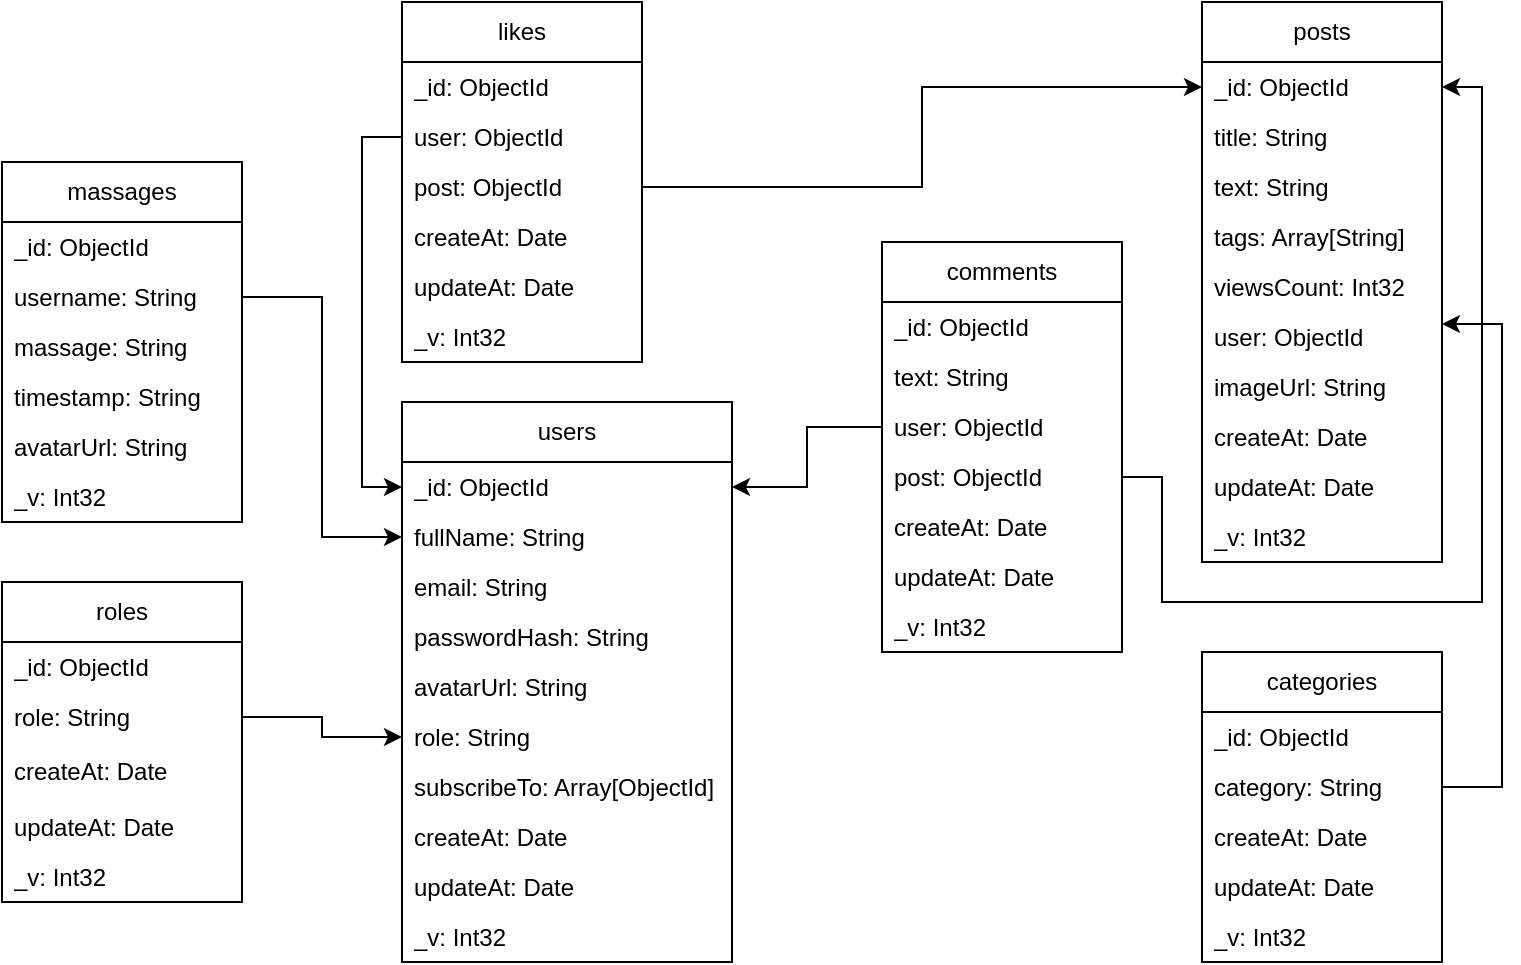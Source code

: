 <mxfile version="22.1.11" type="device">
  <diagram name="Page-1" id="efa7a0a1-bf9b-a30e-e6df-94a7791c09e9">
    <mxGraphModel dx="1489" dy="824" grid="1" gridSize="10" guides="1" tooltips="1" connect="1" arrows="1" fold="1" page="1" pageScale="1" pageWidth="826" pageHeight="1169" background="none" math="0" shadow="0">
      <root>
        <mxCell id="0" />
        <mxCell id="1" parent="0" />
        <mxCell id="T_JJ0IpfFcn7jMkRrM-C-119" value="massages" style="swimlane;fontStyle=0;childLayout=stackLayout;horizontal=1;startSize=30;horizontalStack=0;resizeParent=1;resizeParentMax=0;resizeLast=0;collapsible=1;marginBottom=0;whiteSpace=wrap;html=1;" parent="1" vertex="1">
          <mxGeometry x="40" y="120" width="120" height="180" as="geometry" />
        </mxCell>
        <mxCell id="T_JJ0IpfFcn7jMkRrM-C-120" value="_id: ObjectId" style="text;strokeColor=none;fillColor=none;align=left;verticalAlign=middle;spacingLeft=4;spacingRight=4;overflow=hidden;points=[[0,0.5],[1,0.5]];portConstraint=eastwest;rotatable=0;whiteSpace=wrap;html=1;" parent="T_JJ0IpfFcn7jMkRrM-C-119" vertex="1">
          <mxGeometry y="30" width="120" height="25" as="geometry" />
        </mxCell>
        <mxCell id="T_JJ0IpfFcn7jMkRrM-C-121" value="username: String" style="text;strokeColor=none;fillColor=none;align=left;verticalAlign=middle;spacingLeft=4;spacingRight=4;overflow=hidden;points=[[0,0.5],[1,0.5]];portConstraint=eastwest;rotatable=0;whiteSpace=wrap;html=1;" parent="T_JJ0IpfFcn7jMkRrM-C-119" vertex="1">
          <mxGeometry y="55" width="120" height="25" as="geometry" />
        </mxCell>
        <mxCell id="T_JJ0IpfFcn7jMkRrM-C-122" value="massage: String" style="text;strokeColor=none;fillColor=none;align=left;verticalAlign=middle;spacingLeft=4;spacingRight=4;overflow=hidden;points=[[0,0.5],[1,0.5]];portConstraint=eastwest;rotatable=0;whiteSpace=wrap;html=1;" parent="T_JJ0IpfFcn7jMkRrM-C-119" vertex="1">
          <mxGeometry y="80" width="120" height="25" as="geometry" />
        </mxCell>
        <mxCell id="T_JJ0IpfFcn7jMkRrM-C-125" value="timestamp: String" style="text;strokeColor=none;fillColor=none;align=left;verticalAlign=middle;spacingLeft=4;spacingRight=4;overflow=hidden;points=[[0,0.5],[1,0.5]];portConstraint=eastwest;rotatable=0;whiteSpace=wrap;html=1;" parent="T_JJ0IpfFcn7jMkRrM-C-119" vertex="1">
          <mxGeometry y="105" width="120" height="25" as="geometry" />
        </mxCell>
        <mxCell id="T_JJ0IpfFcn7jMkRrM-C-124" value="avatarUrl: String" style="text;strokeColor=none;fillColor=none;align=left;verticalAlign=middle;spacingLeft=4;spacingRight=4;overflow=hidden;points=[[0,0.5],[1,0.5]];portConstraint=eastwest;rotatable=0;whiteSpace=wrap;html=1;" parent="T_JJ0IpfFcn7jMkRrM-C-119" vertex="1">
          <mxGeometry y="130" width="120" height="25" as="geometry" />
        </mxCell>
        <mxCell id="T_JJ0IpfFcn7jMkRrM-C-123" value="_v: Int32" style="text;strokeColor=none;fillColor=none;align=left;verticalAlign=middle;spacingLeft=4;spacingRight=4;overflow=hidden;points=[[0,0.5],[1,0.5]];portConstraint=eastwest;rotatable=0;whiteSpace=wrap;html=1;" parent="T_JJ0IpfFcn7jMkRrM-C-119" vertex="1">
          <mxGeometry y="155" width="120" height="25" as="geometry" />
        </mxCell>
        <mxCell id="T_JJ0IpfFcn7jMkRrM-C-126" value="roles" style="swimlane;fontStyle=0;childLayout=stackLayout;horizontal=1;startSize=30;horizontalStack=0;resizeParent=1;resizeParentMax=0;resizeLast=0;collapsible=1;marginBottom=0;whiteSpace=wrap;html=1;" parent="1" vertex="1">
          <mxGeometry x="40" y="330" width="120" height="160" as="geometry" />
        </mxCell>
        <mxCell id="T_JJ0IpfFcn7jMkRrM-C-127" value="_id: ObjectId" style="text;strokeColor=none;fillColor=none;align=left;verticalAlign=middle;spacingLeft=4;spacingRight=4;overflow=hidden;points=[[0,0.5],[1,0.5]];portConstraint=eastwest;rotatable=0;whiteSpace=wrap;html=1;" parent="T_JJ0IpfFcn7jMkRrM-C-126" vertex="1">
          <mxGeometry y="30" width="120" height="25" as="geometry" />
        </mxCell>
        <mxCell id="T_JJ0IpfFcn7jMkRrM-C-128" value="role: String" style="text;strokeColor=none;fillColor=none;align=left;verticalAlign=middle;spacingLeft=4;spacingRight=4;overflow=hidden;points=[[0,0.5],[1,0.5]];portConstraint=eastwest;rotatable=0;whiteSpace=wrap;html=1;" parent="T_JJ0IpfFcn7jMkRrM-C-126" vertex="1">
          <mxGeometry y="55" width="120" height="25" as="geometry" />
        </mxCell>
        <mxCell id="T_JJ0IpfFcn7jMkRrM-C-129" value="createAt: Date" style="text;strokeColor=none;fillColor=none;align=left;verticalAlign=middle;spacingLeft=4;spacingRight=4;overflow=hidden;points=[[0,0.5],[1,0.5]];portConstraint=eastwest;rotatable=0;whiteSpace=wrap;html=1;" parent="T_JJ0IpfFcn7jMkRrM-C-126" vertex="1">
          <mxGeometry y="80" width="120" height="30" as="geometry" />
        </mxCell>
        <mxCell id="T_JJ0IpfFcn7jMkRrM-C-130" value="updateAt: Date" style="text;strokeColor=none;fillColor=none;align=left;verticalAlign=middle;spacingLeft=4;spacingRight=4;overflow=hidden;points=[[0,0.5],[1,0.5]];portConstraint=eastwest;rotatable=0;whiteSpace=wrap;html=1;" parent="T_JJ0IpfFcn7jMkRrM-C-126" vertex="1">
          <mxGeometry y="110" width="120" height="25" as="geometry" />
        </mxCell>
        <mxCell id="T_JJ0IpfFcn7jMkRrM-C-132" value="_v: Int32" style="text;strokeColor=none;fillColor=none;align=left;verticalAlign=middle;spacingLeft=4;spacingRight=4;overflow=hidden;points=[[0,0.5],[1,0.5]];portConstraint=eastwest;rotatable=0;whiteSpace=wrap;html=1;" parent="T_JJ0IpfFcn7jMkRrM-C-126" vertex="1">
          <mxGeometry y="135" width="120" height="25" as="geometry" />
        </mxCell>
        <mxCell id="T_JJ0IpfFcn7jMkRrM-C-133" value="likes" style="swimlane;fontStyle=0;childLayout=stackLayout;horizontal=1;startSize=30;horizontalStack=0;resizeParent=1;resizeParentMax=0;resizeLast=0;collapsible=1;marginBottom=0;whiteSpace=wrap;html=1;" parent="1" vertex="1">
          <mxGeometry x="240" y="40" width="120" height="180" as="geometry" />
        </mxCell>
        <mxCell id="T_JJ0IpfFcn7jMkRrM-C-134" value="_id: ObjectId" style="text;strokeColor=none;fillColor=none;align=left;verticalAlign=middle;spacingLeft=4;spacingRight=4;overflow=hidden;points=[[0,0.5],[1,0.5]];portConstraint=eastwest;rotatable=0;whiteSpace=wrap;html=1;" parent="T_JJ0IpfFcn7jMkRrM-C-133" vertex="1">
          <mxGeometry y="30" width="120" height="25" as="geometry" />
        </mxCell>
        <mxCell id="T_JJ0IpfFcn7jMkRrM-C-135" value="user: ObjectId" style="text;strokeColor=none;fillColor=none;align=left;verticalAlign=middle;spacingLeft=4;spacingRight=4;overflow=hidden;points=[[0,0.5],[1,0.5]];portConstraint=eastwest;rotatable=0;whiteSpace=wrap;html=1;" parent="T_JJ0IpfFcn7jMkRrM-C-133" vertex="1">
          <mxGeometry y="55" width="120" height="25" as="geometry" />
        </mxCell>
        <mxCell id="T_JJ0IpfFcn7jMkRrM-C-136" value="post: ObjectId" style="text;strokeColor=none;fillColor=none;align=left;verticalAlign=middle;spacingLeft=4;spacingRight=4;overflow=hidden;points=[[0,0.5],[1,0.5]];portConstraint=eastwest;rotatable=0;whiteSpace=wrap;html=1;" parent="T_JJ0IpfFcn7jMkRrM-C-133" vertex="1">
          <mxGeometry y="80" width="120" height="25" as="geometry" />
        </mxCell>
        <mxCell id="T_JJ0IpfFcn7jMkRrM-C-137" value="createAt: Date" style="text;strokeColor=none;fillColor=none;align=left;verticalAlign=middle;spacingLeft=4;spacingRight=4;overflow=hidden;points=[[0,0.5],[1,0.5]];portConstraint=eastwest;rotatable=0;whiteSpace=wrap;html=1;" parent="T_JJ0IpfFcn7jMkRrM-C-133" vertex="1">
          <mxGeometry y="105" width="120" height="25" as="geometry" />
        </mxCell>
        <mxCell id="T_JJ0IpfFcn7jMkRrM-C-138" value="updateAt: Date" style="text;strokeColor=none;fillColor=none;align=left;verticalAlign=middle;spacingLeft=4;spacingRight=4;overflow=hidden;points=[[0,0.5],[1,0.5]];portConstraint=eastwest;rotatable=0;whiteSpace=wrap;html=1;" parent="T_JJ0IpfFcn7jMkRrM-C-133" vertex="1">
          <mxGeometry y="130" width="120" height="25" as="geometry" />
        </mxCell>
        <mxCell id="T_JJ0IpfFcn7jMkRrM-C-139" value="_v: Int32" style="text;strokeColor=none;fillColor=none;align=left;verticalAlign=middle;spacingLeft=4;spacingRight=4;overflow=hidden;points=[[0,0.5],[1,0.5]];portConstraint=eastwest;rotatable=0;whiteSpace=wrap;html=1;" parent="T_JJ0IpfFcn7jMkRrM-C-133" vertex="1">
          <mxGeometry y="155" width="120" height="25" as="geometry" />
        </mxCell>
        <mxCell id="T_JJ0IpfFcn7jMkRrM-C-140" value="users" style="swimlane;fontStyle=0;childLayout=stackLayout;horizontal=1;startSize=30;horizontalStack=0;resizeParent=1;resizeParentMax=0;resizeLast=0;collapsible=1;marginBottom=0;whiteSpace=wrap;html=1;" parent="1" vertex="1">
          <mxGeometry x="240" y="240" width="165" height="280" as="geometry" />
        </mxCell>
        <mxCell id="T_JJ0IpfFcn7jMkRrM-C-141" value="_id: ObjectId" style="text;strokeColor=none;fillColor=none;align=left;verticalAlign=middle;spacingLeft=4;spacingRight=4;overflow=hidden;points=[[0,0.5],[1,0.5]];portConstraint=eastwest;rotatable=0;whiteSpace=wrap;html=1;" parent="T_JJ0IpfFcn7jMkRrM-C-140" vertex="1">
          <mxGeometry y="30" width="165" height="25" as="geometry" />
        </mxCell>
        <mxCell id="T_JJ0IpfFcn7jMkRrM-C-142" value="fullName: String" style="text;strokeColor=none;fillColor=none;align=left;verticalAlign=middle;spacingLeft=4;spacingRight=4;overflow=hidden;points=[[0,0.5],[1,0.5]];portConstraint=eastwest;rotatable=0;whiteSpace=wrap;html=1;" parent="T_JJ0IpfFcn7jMkRrM-C-140" vertex="1">
          <mxGeometry y="55" width="165" height="25" as="geometry" />
        </mxCell>
        <mxCell id="T_JJ0IpfFcn7jMkRrM-C-143" value="email: String" style="text;strokeColor=none;fillColor=none;align=left;verticalAlign=middle;spacingLeft=4;spacingRight=4;overflow=hidden;points=[[0,0.5],[1,0.5]];portConstraint=eastwest;rotatable=0;whiteSpace=wrap;html=1;" parent="T_JJ0IpfFcn7jMkRrM-C-140" vertex="1">
          <mxGeometry y="80" width="165" height="25" as="geometry" />
        </mxCell>
        <mxCell id="T_JJ0IpfFcn7jMkRrM-C-144" value="passwordHash: String" style="text;strokeColor=none;fillColor=none;align=left;verticalAlign=middle;spacingLeft=4;spacingRight=4;overflow=hidden;points=[[0,0.5],[1,0.5]];portConstraint=eastwest;rotatable=0;whiteSpace=wrap;html=1;" parent="T_JJ0IpfFcn7jMkRrM-C-140" vertex="1">
          <mxGeometry y="105" width="165" height="25" as="geometry" />
        </mxCell>
        <mxCell id="T_JJ0IpfFcn7jMkRrM-C-145" value="avatarUrl: String" style="text;strokeColor=none;fillColor=none;align=left;verticalAlign=middle;spacingLeft=4;spacingRight=4;overflow=hidden;points=[[0,0.5],[1,0.5]];portConstraint=eastwest;rotatable=0;whiteSpace=wrap;html=1;" parent="T_JJ0IpfFcn7jMkRrM-C-140" vertex="1">
          <mxGeometry y="130" width="165" height="25" as="geometry" />
        </mxCell>
        <mxCell id="T_JJ0IpfFcn7jMkRrM-C-153" value="role: String" style="text;strokeColor=none;fillColor=none;align=left;verticalAlign=middle;spacingLeft=4;spacingRight=4;overflow=hidden;points=[[0,0.5],[1,0.5]];portConstraint=eastwest;rotatable=0;whiteSpace=wrap;html=1;" parent="T_JJ0IpfFcn7jMkRrM-C-140" vertex="1">
          <mxGeometry y="155" width="165" height="25" as="geometry" />
        </mxCell>
        <mxCell id="T_JJ0IpfFcn7jMkRrM-C-152" value="subscribeTo: Array[ObjectId]" style="text;strokeColor=none;fillColor=none;align=left;verticalAlign=middle;spacingLeft=4;spacingRight=4;overflow=hidden;points=[[0,0.5],[1,0.5]];portConstraint=eastwest;rotatable=0;whiteSpace=wrap;html=1;" parent="T_JJ0IpfFcn7jMkRrM-C-140" vertex="1">
          <mxGeometry y="180" width="165" height="25" as="geometry" />
        </mxCell>
        <mxCell id="T_JJ0IpfFcn7jMkRrM-C-151" value="createAt: Date" style="text;strokeColor=none;fillColor=none;align=left;verticalAlign=middle;spacingLeft=4;spacingRight=4;overflow=hidden;points=[[0,0.5],[1,0.5]];portConstraint=eastwest;rotatable=0;whiteSpace=wrap;html=1;" parent="T_JJ0IpfFcn7jMkRrM-C-140" vertex="1">
          <mxGeometry y="205" width="165" height="25" as="geometry" />
        </mxCell>
        <mxCell id="T_JJ0IpfFcn7jMkRrM-C-150" value="updateAt: Date" style="text;strokeColor=none;fillColor=none;align=left;verticalAlign=middle;spacingLeft=4;spacingRight=4;overflow=hidden;points=[[0,0.5],[1,0.5]];portConstraint=eastwest;rotatable=0;whiteSpace=wrap;html=1;" parent="T_JJ0IpfFcn7jMkRrM-C-140" vertex="1">
          <mxGeometry y="230" width="165" height="25" as="geometry" />
        </mxCell>
        <mxCell id="T_JJ0IpfFcn7jMkRrM-C-146" value="_v: Int32" style="text;strokeColor=none;fillColor=none;align=left;verticalAlign=middle;spacingLeft=4;spacingRight=4;overflow=hidden;points=[[0,0.5],[1,0.5]];portConstraint=eastwest;rotatable=0;whiteSpace=wrap;html=1;" parent="T_JJ0IpfFcn7jMkRrM-C-140" vertex="1">
          <mxGeometry y="255" width="165" height="25" as="geometry" />
        </mxCell>
        <mxCell id="T_JJ0IpfFcn7jMkRrM-C-154" value="comments" style="swimlane;fontStyle=0;childLayout=stackLayout;horizontal=1;startSize=30;horizontalStack=0;resizeParent=1;resizeParentMax=0;resizeLast=0;collapsible=1;marginBottom=0;whiteSpace=wrap;html=1;" parent="1" vertex="1">
          <mxGeometry x="480" y="160" width="120" height="205" as="geometry" />
        </mxCell>
        <mxCell id="T_JJ0IpfFcn7jMkRrM-C-155" value="_id: ObjectId" style="text;strokeColor=none;fillColor=none;align=left;verticalAlign=middle;spacingLeft=4;spacingRight=4;overflow=hidden;points=[[0,0.5],[1,0.5]];portConstraint=eastwest;rotatable=0;whiteSpace=wrap;html=1;" parent="T_JJ0IpfFcn7jMkRrM-C-154" vertex="1">
          <mxGeometry y="30" width="120" height="25" as="geometry" />
        </mxCell>
        <mxCell id="T_JJ0IpfFcn7jMkRrM-C-161" value="text: String" style="text;strokeColor=none;fillColor=none;align=left;verticalAlign=middle;spacingLeft=4;spacingRight=4;overflow=hidden;points=[[0,0.5],[1,0.5]];portConstraint=eastwest;rotatable=0;whiteSpace=wrap;html=1;" parent="T_JJ0IpfFcn7jMkRrM-C-154" vertex="1">
          <mxGeometry y="55" width="120" height="25" as="geometry" />
        </mxCell>
        <mxCell id="T_JJ0IpfFcn7jMkRrM-C-156" value="user: ObjectId" style="text;strokeColor=none;fillColor=none;align=left;verticalAlign=middle;spacingLeft=4;spacingRight=4;overflow=hidden;points=[[0,0.5],[1,0.5]];portConstraint=eastwest;rotatable=0;whiteSpace=wrap;html=1;" parent="T_JJ0IpfFcn7jMkRrM-C-154" vertex="1">
          <mxGeometry y="80" width="120" height="25" as="geometry" />
        </mxCell>
        <mxCell id="T_JJ0IpfFcn7jMkRrM-C-157" value="post: ObjectId" style="text;strokeColor=none;fillColor=none;align=left;verticalAlign=middle;spacingLeft=4;spacingRight=4;overflow=hidden;points=[[0,0.5],[1,0.5]];portConstraint=eastwest;rotatable=0;whiteSpace=wrap;html=1;" parent="T_JJ0IpfFcn7jMkRrM-C-154" vertex="1">
          <mxGeometry y="105" width="120" height="25" as="geometry" />
        </mxCell>
        <mxCell id="T_JJ0IpfFcn7jMkRrM-C-158" value="createAt: Date" style="text;strokeColor=none;fillColor=none;align=left;verticalAlign=middle;spacingLeft=4;spacingRight=4;overflow=hidden;points=[[0,0.5],[1,0.5]];portConstraint=eastwest;rotatable=0;whiteSpace=wrap;html=1;" parent="T_JJ0IpfFcn7jMkRrM-C-154" vertex="1">
          <mxGeometry y="130" width="120" height="25" as="geometry" />
        </mxCell>
        <mxCell id="T_JJ0IpfFcn7jMkRrM-C-159" value="updateAt: Date" style="text;strokeColor=none;fillColor=none;align=left;verticalAlign=middle;spacingLeft=4;spacingRight=4;overflow=hidden;points=[[0,0.5],[1,0.5]];portConstraint=eastwest;rotatable=0;whiteSpace=wrap;html=1;" parent="T_JJ0IpfFcn7jMkRrM-C-154" vertex="1">
          <mxGeometry y="155" width="120" height="25" as="geometry" />
        </mxCell>
        <mxCell id="T_JJ0IpfFcn7jMkRrM-C-160" value="_v: Int32" style="text;strokeColor=none;fillColor=none;align=left;verticalAlign=middle;spacingLeft=4;spacingRight=4;overflow=hidden;points=[[0,0.5],[1,0.5]];portConstraint=eastwest;rotatable=0;whiteSpace=wrap;html=1;" parent="T_JJ0IpfFcn7jMkRrM-C-154" vertex="1">
          <mxGeometry y="180" width="120" height="25" as="geometry" />
        </mxCell>
        <mxCell id="T_JJ0IpfFcn7jMkRrM-C-162" value="posts" style="swimlane;fontStyle=0;childLayout=stackLayout;horizontal=1;startSize=30;horizontalStack=0;resizeParent=1;resizeParentMax=0;resizeLast=0;collapsible=1;marginBottom=0;whiteSpace=wrap;html=1;" parent="1" vertex="1">
          <mxGeometry x="640" y="40" width="120" height="280" as="geometry" />
        </mxCell>
        <mxCell id="T_JJ0IpfFcn7jMkRrM-C-163" value="_id: ObjectId" style="text;strokeColor=none;fillColor=none;align=left;verticalAlign=middle;spacingLeft=4;spacingRight=4;overflow=hidden;points=[[0,0.5],[1,0.5]];portConstraint=eastwest;rotatable=0;whiteSpace=wrap;html=1;" parent="T_JJ0IpfFcn7jMkRrM-C-162" vertex="1">
          <mxGeometry y="30" width="120" height="25" as="geometry" />
        </mxCell>
        <mxCell id="T_JJ0IpfFcn7jMkRrM-C-178" value="title: String" style="text;strokeColor=none;fillColor=none;align=left;verticalAlign=middle;spacingLeft=4;spacingRight=4;overflow=hidden;points=[[0,0.5],[1,0.5]];portConstraint=eastwest;rotatable=0;whiteSpace=wrap;html=1;" parent="T_JJ0IpfFcn7jMkRrM-C-162" vertex="1">
          <mxGeometry y="55" width="120" height="25" as="geometry" />
        </mxCell>
        <mxCell id="T_JJ0IpfFcn7jMkRrM-C-164" value="text: String" style="text;strokeColor=none;fillColor=none;align=left;verticalAlign=middle;spacingLeft=4;spacingRight=4;overflow=hidden;points=[[0,0.5],[1,0.5]];portConstraint=eastwest;rotatable=0;whiteSpace=wrap;html=1;" parent="T_JJ0IpfFcn7jMkRrM-C-162" vertex="1">
          <mxGeometry y="80" width="120" height="25" as="geometry" />
        </mxCell>
        <mxCell id="T_JJ0IpfFcn7jMkRrM-C-180" value="tags: Array[String]" style="text;strokeColor=none;fillColor=none;align=left;verticalAlign=middle;spacingLeft=4;spacingRight=4;overflow=hidden;points=[[0,0.5],[1,0.5]];portConstraint=eastwest;rotatable=0;whiteSpace=wrap;html=1;" parent="T_JJ0IpfFcn7jMkRrM-C-162" vertex="1">
          <mxGeometry y="105" width="120" height="25" as="geometry" />
        </mxCell>
        <mxCell id="T_JJ0IpfFcn7jMkRrM-C-179" value="viewsCount: Int32" style="text;strokeColor=none;fillColor=none;align=left;verticalAlign=middle;spacingLeft=4;spacingRight=4;overflow=hidden;points=[[0,0.5],[1,0.5]];portConstraint=eastwest;rotatable=0;whiteSpace=wrap;html=1;" parent="T_JJ0IpfFcn7jMkRrM-C-162" vertex="1">
          <mxGeometry y="130" width="120" height="25" as="geometry" />
        </mxCell>
        <mxCell id="T_JJ0IpfFcn7jMkRrM-C-165" value="user: ObjectId" style="text;strokeColor=none;fillColor=none;align=left;verticalAlign=middle;spacingLeft=4;spacingRight=4;overflow=hidden;points=[[0,0.5],[1,0.5]];portConstraint=eastwest;rotatable=0;whiteSpace=wrap;html=1;" parent="T_JJ0IpfFcn7jMkRrM-C-162" vertex="1">
          <mxGeometry y="155" width="120" height="25" as="geometry" />
        </mxCell>
        <mxCell id="T_JJ0IpfFcn7jMkRrM-C-181" value="imageUrl: String" style="text;strokeColor=none;fillColor=none;align=left;verticalAlign=middle;spacingLeft=4;spacingRight=4;overflow=hidden;points=[[0,0.5],[1,0.5]];portConstraint=eastwest;rotatable=0;whiteSpace=wrap;html=1;" parent="T_JJ0IpfFcn7jMkRrM-C-162" vertex="1">
          <mxGeometry y="180" width="120" height="25" as="geometry" />
        </mxCell>
        <mxCell id="T_JJ0IpfFcn7jMkRrM-C-167" value="createAt: Date" style="text;strokeColor=none;fillColor=none;align=left;verticalAlign=middle;spacingLeft=4;spacingRight=4;overflow=hidden;points=[[0,0.5],[1,0.5]];portConstraint=eastwest;rotatable=0;whiteSpace=wrap;html=1;" parent="T_JJ0IpfFcn7jMkRrM-C-162" vertex="1">
          <mxGeometry y="205" width="120" height="25" as="geometry" />
        </mxCell>
        <mxCell id="T_JJ0IpfFcn7jMkRrM-C-168" value="updateAt: Date" style="text;strokeColor=none;fillColor=none;align=left;verticalAlign=middle;spacingLeft=4;spacingRight=4;overflow=hidden;points=[[0,0.5],[1,0.5]];portConstraint=eastwest;rotatable=0;whiteSpace=wrap;html=1;" parent="T_JJ0IpfFcn7jMkRrM-C-162" vertex="1">
          <mxGeometry y="230" width="120" height="25" as="geometry" />
        </mxCell>
        <mxCell id="T_JJ0IpfFcn7jMkRrM-C-169" value="_v: Int32" style="text;strokeColor=none;fillColor=none;align=left;verticalAlign=middle;spacingLeft=4;spacingRight=4;overflow=hidden;points=[[0,0.5],[1,0.5]];portConstraint=eastwest;rotatable=0;whiteSpace=wrap;html=1;" parent="T_JJ0IpfFcn7jMkRrM-C-162" vertex="1">
          <mxGeometry y="255" width="120" height="25" as="geometry" />
        </mxCell>
        <mxCell id="T_JJ0IpfFcn7jMkRrM-C-170" value="categories" style="swimlane;fontStyle=0;childLayout=stackLayout;horizontal=1;startSize=30;horizontalStack=0;resizeParent=1;resizeParentMax=0;resizeLast=0;collapsible=1;marginBottom=0;whiteSpace=wrap;html=1;" parent="1" vertex="1">
          <mxGeometry x="640" y="365" width="120" height="155" as="geometry" />
        </mxCell>
        <mxCell id="T_JJ0IpfFcn7jMkRrM-C-171" value="_id: ObjectId" style="text;strokeColor=none;fillColor=none;align=left;verticalAlign=middle;spacingLeft=4;spacingRight=4;overflow=hidden;points=[[0,0.5],[1,0.5]];portConstraint=eastwest;rotatable=0;whiteSpace=wrap;html=1;" parent="T_JJ0IpfFcn7jMkRrM-C-170" vertex="1">
          <mxGeometry y="30" width="120" height="25" as="geometry" />
        </mxCell>
        <mxCell id="T_JJ0IpfFcn7jMkRrM-C-174" value="category: String" style="text;strokeColor=none;fillColor=none;align=left;verticalAlign=middle;spacingLeft=4;spacingRight=4;overflow=hidden;points=[[0,0.5],[1,0.5]];portConstraint=eastwest;rotatable=0;whiteSpace=wrap;html=1;" parent="T_JJ0IpfFcn7jMkRrM-C-170" vertex="1">
          <mxGeometry y="55" width="120" height="25" as="geometry" />
        </mxCell>
        <mxCell id="T_JJ0IpfFcn7jMkRrM-C-175" value="createAt: Date" style="text;strokeColor=none;fillColor=none;align=left;verticalAlign=middle;spacingLeft=4;spacingRight=4;overflow=hidden;points=[[0,0.5],[1,0.5]];portConstraint=eastwest;rotatable=0;whiteSpace=wrap;html=1;" parent="T_JJ0IpfFcn7jMkRrM-C-170" vertex="1">
          <mxGeometry y="80" width="120" height="25" as="geometry" />
        </mxCell>
        <mxCell id="T_JJ0IpfFcn7jMkRrM-C-176" value="updateAt: Date" style="text;strokeColor=none;fillColor=none;align=left;verticalAlign=middle;spacingLeft=4;spacingRight=4;overflow=hidden;points=[[0,0.5],[1,0.5]];portConstraint=eastwest;rotatable=0;whiteSpace=wrap;html=1;" parent="T_JJ0IpfFcn7jMkRrM-C-170" vertex="1">
          <mxGeometry y="105" width="120" height="25" as="geometry" />
        </mxCell>
        <mxCell id="T_JJ0IpfFcn7jMkRrM-C-177" value="_v: Int32" style="text;strokeColor=none;fillColor=none;align=left;verticalAlign=middle;spacingLeft=4;spacingRight=4;overflow=hidden;points=[[0,0.5],[1,0.5]];portConstraint=eastwest;rotatable=0;whiteSpace=wrap;html=1;" parent="T_JJ0IpfFcn7jMkRrM-C-170" vertex="1">
          <mxGeometry y="130" width="120" height="25" as="geometry" />
        </mxCell>
        <mxCell id="T_JJ0IpfFcn7jMkRrM-C-182" style="edgeStyle=orthogonalEdgeStyle;rounded=0;orthogonalLoop=1;jettySize=auto;html=1;exitX=1;exitY=0.5;exitDx=0;exitDy=0;entryX=0;entryY=0.5;entryDx=0;entryDy=0;" parent="1" source="T_JJ0IpfFcn7jMkRrM-C-121" target="T_JJ0IpfFcn7jMkRrM-C-142" edge="1">
          <mxGeometry relative="1" as="geometry" />
        </mxCell>
        <mxCell id="T_JJ0IpfFcn7jMkRrM-C-183" style="edgeStyle=orthogonalEdgeStyle;rounded=0;orthogonalLoop=1;jettySize=auto;html=1;exitX=1;exitY=0.5;exitDx=0;exitDy=0;entryX=0;entryY=0.5;entryDx=0;entryDy=0;" parent="1" source="T_JJ0IpfFcn7jMkRrM-C-128" target="T_JJ0IpfFcn7jMkRrM-C-153" edge="1">
          <mxGeometry relative="1" as="geometry" />
        </mxCell>
        <mxCell id="T_JJ0IpfFcn7jMkRrM-C-184" style="edgeStyle=orthogonalEdgeStyle;rounded=0;orthogonalLoop=1;jettySize=auto;html=1;exitX=0;exitY=0.5;exitDx=0;exitDy=0;entryX=0;entryY=0.5;entryDx=0;entryDy=0;" parent="1" source="T_JJ0IpfFcn7jMkRrM-C-135" target="T_JJ0IpfFcn7jMkRrM-C-141" edge="1">
          <mxGeometry relative="1" as="geometry" />
        </mxCell>
        <mxCell id="T_JJ0IpfFcn7jMkRrM-C-185" style="edgeStyle=orthogonalEdgeStyle;rounded=0;orthogonalLoop=1;jettySize=auto;html=1;exitX=1;exitY=0.5;exitDx=0;exitDy=0;entryX=0;entryY=0.5;entryDx=0;entryDy=0;" parent="1" source="T_JJ0IpfFcn7jMkRrM-C-136" target="T_JJ0IpfFcn7jMkRrM-C-163" edge="1">
          <mxGeometry relative="1" as="geometry" />
        </mxCell>
        <mxCell id="T_JJ0IpfFcn7jMkRrM-C-186" style="edgeStyle=orthogonalEdgeStyle;rounded=0;orthogonalLoop=1;jettySize=auto;html=1;exitX=1;exitY=0.5;exitDx=0;exitDy=0;entryX=1;entryY=0.5;entryDx=0;entryDy=0;" parent="1" source="T_JJ0IpfFcn7jMkRrM-C-157" target="T_JJ0IpfFcn7jMkRrM-C-163" edge="1">
          <mxGeometry relative="1" as="geometry">
            <Array as="points">
              <mxPoint x="620" y="278" />
              <mxPoint x="620" y="340" />
              <mxPoint x="780" y="340" />
              <mxPoint x="780" y="82" />
            </Array>
          </mxGeometry>
        </mxCell>
        <mxCell id="T_JJ0IpfFcn7jMkRrM-C-187" style="edgeStyle=orthogonalEdgeStyle;rounded=0;orthogonalLoop=1;jettySize=auto;html=1;exitX=0;exitY=0.5;exitDx=0;exitDy=0;entryX=1;entryY=0.5;entryDx=0;entryDy=0;" parent="1" source="T_JJ0IpfFcn7jMkRrM-C-156" target="T_JJ0IpfFcn7jMkRrM-C-141" edge="1">
          <mxGeometry relative="1" as="geometry" />
        </mxCell>
        <mxCell id="UXuxDG2akRIrmCybjklT-1" style="edgeStyle=orthogonalEdgeStyle;rounded=0;orthogonalLoop=1;jettySize=auto;html=1;exitX=1;exitY=0.5;exitDx=0;exitDy=0;entryX=1;entryY=0.5;entryDx=0;entryDy=0;" edge="1" parent="1" source="T_JJ0IpfFcn7jMkRrM-C-174">
          <mxGeometry relative="1" as="geometry">
            <Array as="points">
              <mxPoint x="790" y="433" />
              <mxPoint x="790" y="201" />
            </Array>
            <mxPoint x="600" y="396" as="sourcePoint" />
            <mxPoint x="760" y="201" as="targetPoint" />
          </mxGeometry>
        </mxCell>
      </root>
    </mxGraphModel>
  </diagram>
</mxfile>
